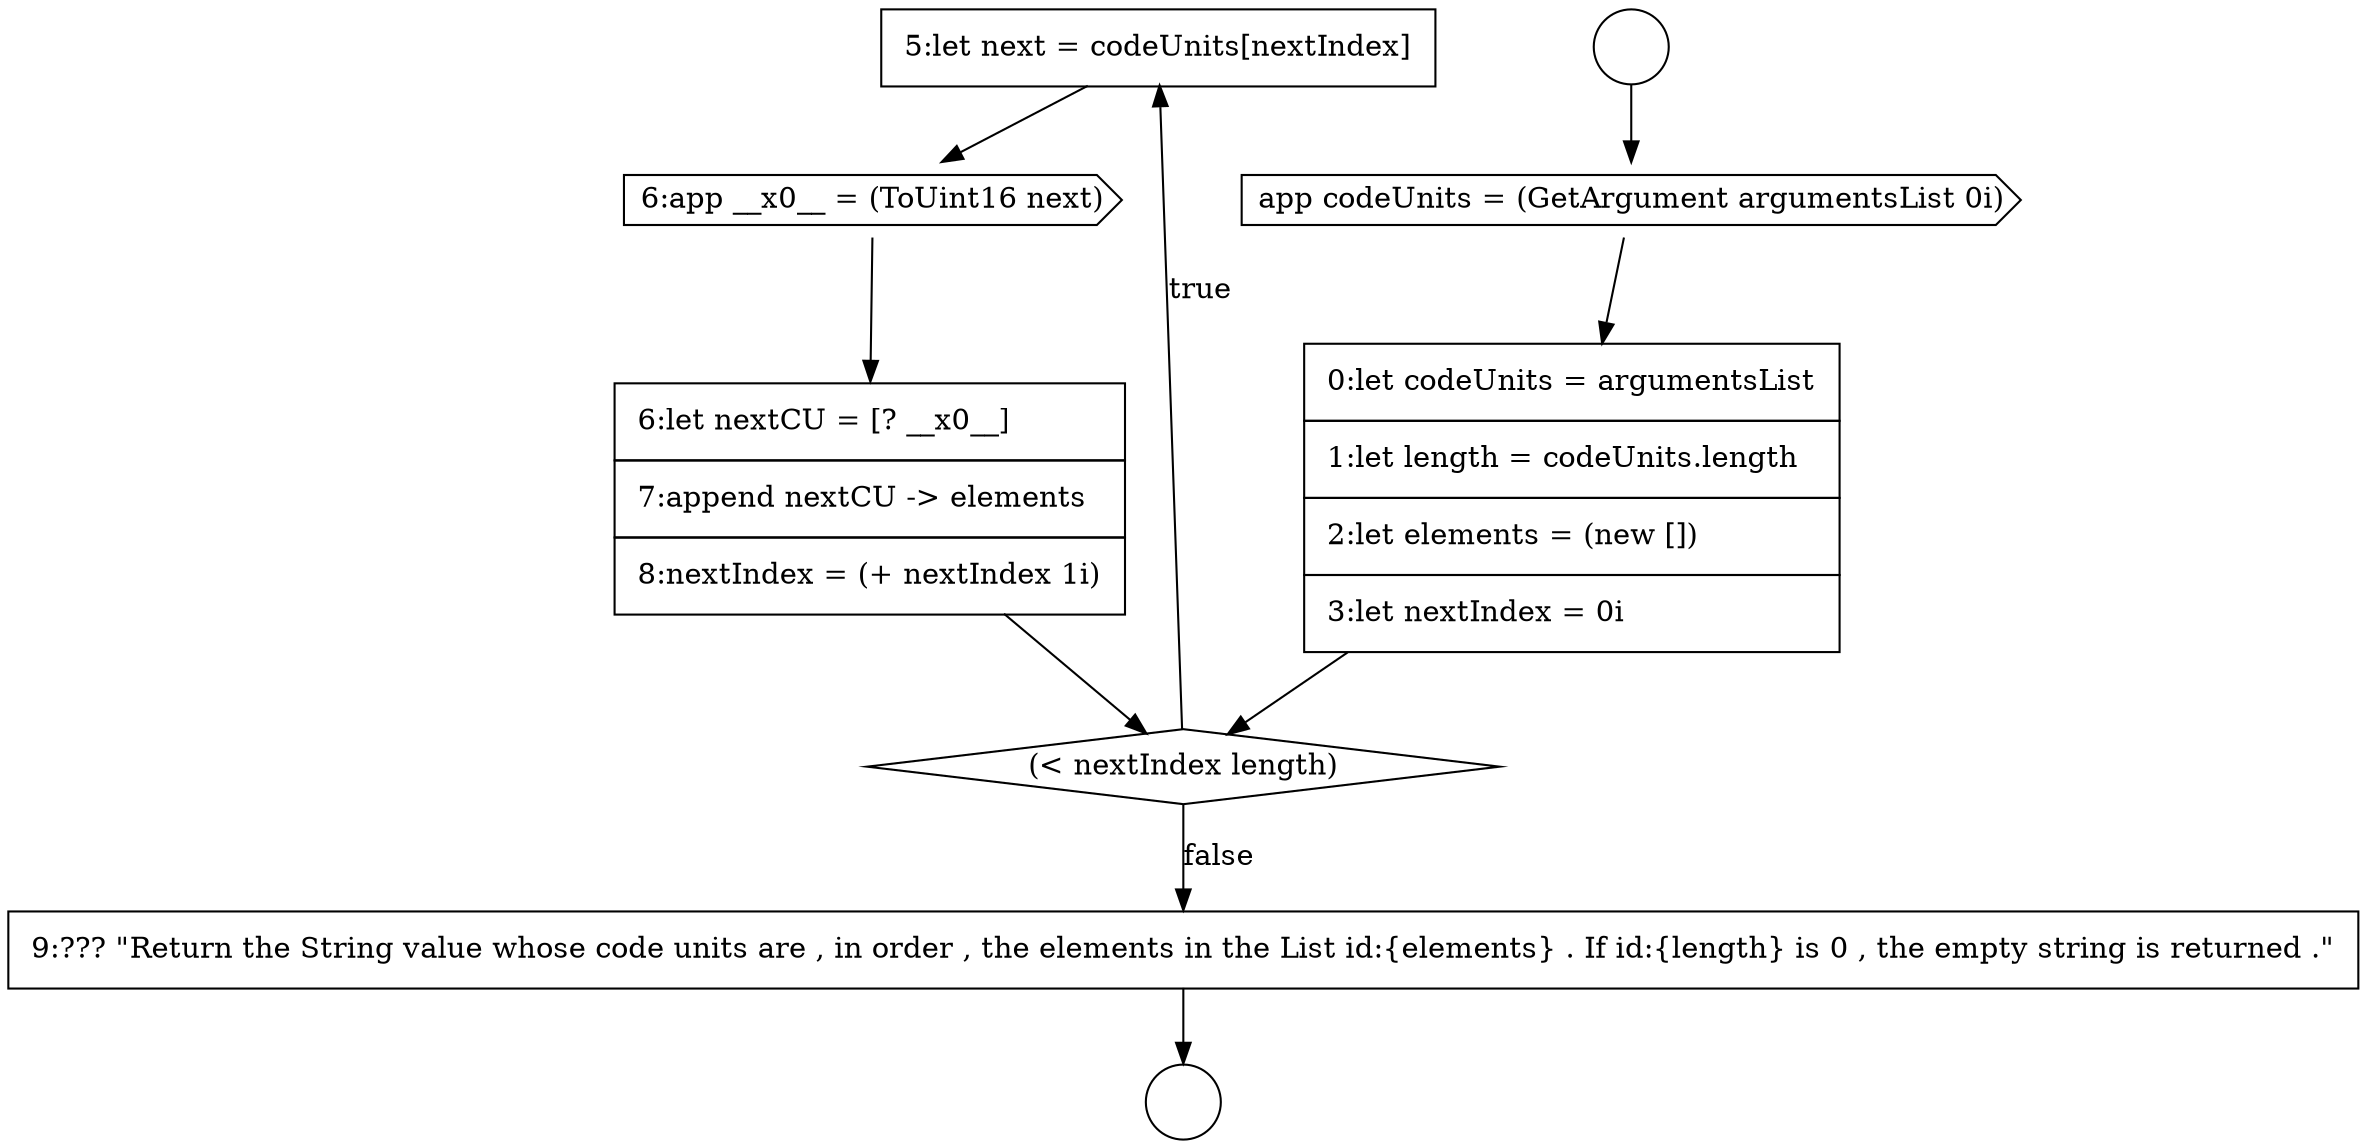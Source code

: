 digraph {
  node13177 [shape=none, margin=0, label=<<font color="black">
    <table border="0" cellborder="1" cellspacing="0" cellpadding="10">
      <tr><td align="left">5:let next = codeUnits[nextIndex]</td></tr>
    </table>
  </font>> color="black" fillcolor="white" style=filled]
  node13174 [shape=cds, label=<<font color="black">app codeUnits = (GetArgument argumentsList 0i)</font>> color="black" fillcolor="white" style=filled]
  node13179 [shape=none, margin=0, label=<<font color="black">
    <table border="0" cellborder="1" cellspacing="0" cellpadding="10">
      <tr><td align="left">6:let nextCU = [? __x0__]</td></tr>
      <tr><td align="left">7:append nextCU -&gt; elements</td></tr>
      <tr><td align="left">8:nextIndex = (+ nextIndex 1i)</td></tr>
    </table>
  </font>> color="black" fillcolor="white" style=filled]
  node13180 [shape=none, margin=0, label=<<font color="black">
    <table border="0" cellborder="1" cellspacing="0" cellpadding="10">
      <tr><td align="left">9:??? &quot;Return the String value whose code units are , in order , the elements in the List id:{elements} . If id:{length} is 0 , the empty string is returned .&quot;</td></tr>
    </table>
  </font>> color="black" fillcolor="white" style=filled]
  node13173 [shape=circle label=" " color="black" fillcolor="white" style=filled]
  node13176 [shape=diamond, label=<<font color="black">(&lt; nextIndex length)</font>> color="black" fillcolor="white" style=filled]
  node13172 [shape=circle label=" " color="black" fillcolor="white" style=filled]
  node13175 [shape=none, margin=0, label=<<font color="black">
    <table border="0" cellborder="1" cellspacing="0" cellpadding="10">
      <tr><td align="left">0:let codeUnits = argumentsList</td></tr>
      <tr><td align="left">1:let length = codeUnits.length</td></tr>
      <tr><td align="left">2:let elements = (new [])</td></tr>
      <tr><td align="left">3:let nextIndex = 0i</td></tr>
    </table>
  </font>> color="black" fillcolor="white" style=filled]
  node13178 [shape=cds, label=<<font color="black">6:app __x0__ = (ToUint16 next)</font>> color="black" fillcolor="white" style=filled]
  node13176 -> node13177 [label=<<font color="black">true</font>> color="black"]
  node13176 -> node13180 [label=<<font color="black">false</font>> color="black"]
  node13178 -> node13179 [ color="black"]
  node13175 -> node13176 [ color="black"]
  node13177 -> node13178 [ color="black"]
  node13172 -> node13174 [ color="black"]
  node13180 -> node13173 [ color="black"]
  node13174 -> node13175 [ color="black"]
  node13179 -> node13176 [ color="black"]
}
